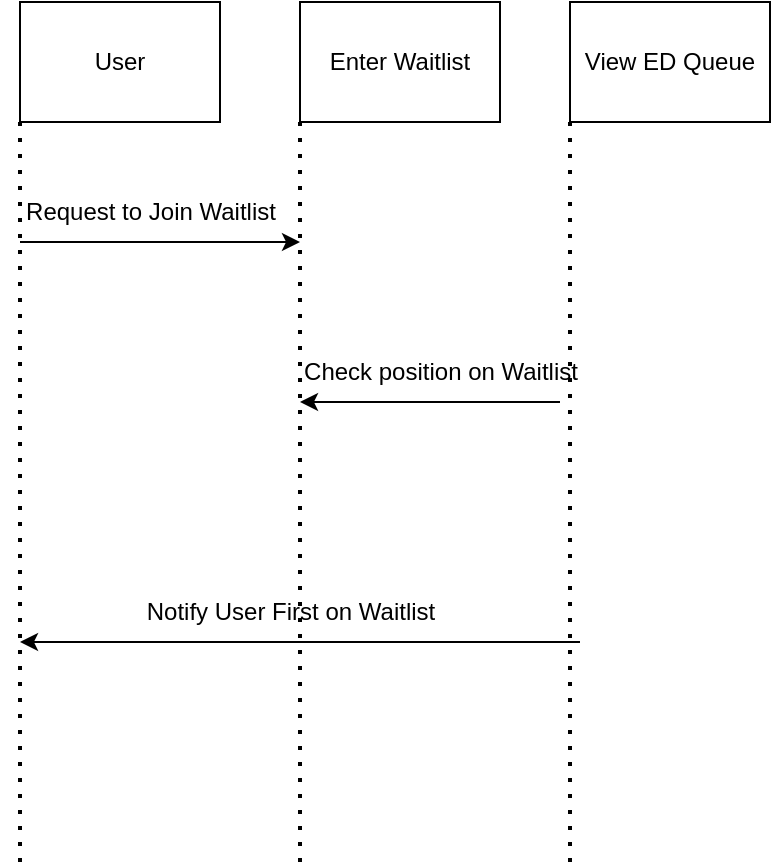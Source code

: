 <mxfile version="22.0.4" type="github">
  <diagram name="Page-1" id="2YBvvXClWsGukQMizWep">
    <mxGraphModel dx="1050" dy="710" grid="1" gridSize="10" guides="1" tooltips="1" connect="1" arrows="1" fold="1" page="1" pageScale="1" pageWidth="850" pageHeight="1100" math="0" shadow="0">
      <root>
        <mxCell id="0" />
        <mxCell id="1" parent="0" />
        <mxCell id="3YjP-VtUZFRfEI36QcWI-2" value="User" style="rounded=0;whiteSpace=wrap;html=1;" vertex="1" parent="1">
          <mxGeometry x="400" y="40" width="100" height="60" as="geometry" />
        </mxCell>
        <mxCell id="3YjP-VtUZFRfEI36QcWI-3" value="Enter Waitlist" style="rounded=0;whiteSpace=wrap;html=1;" vertex="1" parent="1">
          <mxGeometry x="540" y="40" width="100" height="60" as="geometry" />
        </mxCell>
        <mxCell id="3YjP-VtUZFRfEI36QcWI-4" value="View ED Queue" style="rounded=0;whiteSpace=wrap;html=1;" vertex="1" parent="1">
          <mxGeometry x="675" y="40" width="100" height="60" as="geometry" />
        </mxCell>
        <mxCell id="3YjP-VtUZFRfEI36QcWI-13" value="" style="endArrow=none;dashed=1;html=1;dashPattern=1 3;strokeWidth=2;rounded=0;entryX=0;entryY=1;entryDx=0;entryDy=0;" edge="1" parent="1" target="3YjP-VtUZFRfEI36QcWI-2">
          <mxGeometry width="50" height="50" relative="1" as="geometry">
            <mxPoint x="400" y="470" as="sourcePoint" />
            <mxPoint x="450" y="320" as="targetPoint" />
          </mxGeometry>
        </mxCell>
        <mxCell id="3YjP-VtUZFRfEI36QcWI-14" value="" style="endArrow=none;dashed=1;html=1;dashPattern=1 3;strokeWidth=2;rounded=0;entryX=0;entryY=1;entryDx=0;entryDy=0;" edge="1" parent="1">
          <mxGeometry width="50" height="50" relative="1" as="geometry">
            <mxPoint x="675" y="470" as="sourcePoint" />
            <mxPoint x="675" y="100" as="targetPoint" />
          </mxGeometry>
        </mxCell>
        <mxCell id="3YjP-VtUZFRfEI36QcWI-15" value="" style="endArrow=none;dashed=1;html=1;dashPattern=1 3;strokeWidth=2;rounded=0;entryX=0;entryY=1;entryDx=0;entryDy=0;" edge="1" parent="1">
          <mxGeometry width="50" height="50" relative="1" as="geometry">
            <mxPoint x="540" y="470" as="sourcePoint" />
            <mxPoint x="540" y="100" as="targetPoint" />
          </mxGeometry>
        </mxCell>
        <mxCell id="3YjP-VtUZFRfEI36QcWI-16" value="" style="endArrow=classic;html=1;rounded=0;" edge="1" parent="1">
          <mxGeometry width="50" height="50" relative="1" as="geometry">
            <mxPoint x="400" y="160" as="sourcePoint" />
            <mxPoint x="540" y="160" as="targetPoint" />
          </mxGeometry>
        </mxCell>
        <mxCell id="3YjP-VtUZFRfEI36QcWI-17" value="Request to Join Waitlist" style="text;html=1;align=center;verticalAlign=middle;resizable=0;points=[];autosize=1;strokeColor=none;fillColor=none;" vertex="1" parent="1">
          <mxGeometry x="390" y="130" width="150" height="30" as="geometry" />
        </mxCell>
        <mxCell id="3YjP-VtUZFRfEI36QcWI-19" value="" style="endArrow=classic;html=1;rounded=0;" edge="1" parent="1">
          <mxGeometry width="50" height="50" relative="1" as="geometry">
            <mxPoint x="670" y="240" as="sourcePoint" />
            <mxPoint x="540" y="240" as="targetPoint" />
          </mxGeometry>
        </mxCell>
        <mxCell id="3YjP-VtUZFRfEI36QcWI-20" value="Check position on Waitlist" style="text;html=1;align=center;verticalAlign=middle;resizable=0;points=[];autosize=1;strokeColor=none;fillColor=none;" vertex="1" parent="1">
          <mxGeometry x="530" y="210" width="160" height="30" as="geometry" />
        </mxCell>
        <mxCell id="3YjP-VtUZFRfEI36QcWI-21" value="" style="endArrow=classic;html=1;rounded=0;" edge="1" parent="1">
          <mxGeometry width="50" height="50" relative="1" as="geometry">
            <mxPoint x="680" y="360" as="sourcePoint" />
            <mxPoint x="400" y="360" as="targetPoint" />
          </mxGeometry>
        </mxCell>
        <mxCell id="3YjP-VtUZFRfEI36QcWI-22" value="Notify User First on Waitlist" style="text;html=1;align=center;verticalAlign=middle;resizable=0;points=[];autosize=1;strokeColor=none;fillColor=none;" vertex="1" parent="1">
          <mxGeometry x="450" y="330" width="170" height="30" as="geometry" />
        </mxCell>
      </root>
    </mxGraphModel>
  </diagram>
</mxfile>
